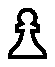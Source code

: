 % Converted from PostScript(TM) to MetaPost by pstoedit
% MetaPost backend contributed by Scott Pakin <scott+ps2ed_AT_pakin.org>
% pstoedit is Copyright (C) 1993 - 2020 Wolfgang Glunz <wglunz35_AT_pstoedit.net>

% Generate structured PostScript
prologues := 1;

% Display a given string with its *baseline* at a given location
% and with a given rotation angle
vardef showtext(expr origin)(expr angle)(expr string) =
  draw string infont defaultfont scaled defaultscale
    rotated angle shifted origin;
enddef;

beginfig(1);
drawoptions (withcolor (1.000000,1.000000,1.000000));
linecap := butt;
linejoin := mitered;
fill (14.156300,20.671900)..controls (12.527300,20.671900) and (11.203100,19.347700)..(11.203100,17.718800)
	..controls (11.203100,16.894501) and (11.550800,16.109400)..(12.156300,15.550800)
	--(10.480500,14.832000)--(10.480500,13.085900)--(12.460900,13.089800)
	..controls (11.296900,5.554690) and (7.957030,7.871090)..(7.957030,3.695310)
	--(20.449200,3.695310)..controls (20.449200,7.929690) and (17.027300,5.371090)..(15.855500,13.093800)
	--(17.835899,13.125000)--(17.835899,14.859400)--(16.179701,15.566400)
	..controls (16.773399,16.125000) and (17.109400,16.902300)..(17.109400,17.718800)
	..controls (17.109400,19.351601) and (15.789100,20.671900)..(14.156300,20.671900)
	--cycle;
fill (14.156300,20.671900)--cycle;
drawoptions (withcolor (0.000000,0.000000,0.000000));
pickup pencircle scaled 1.133860bp;
draw (14.156300,20.671900)..controls (12.527300,20.671900) and (11.203100,19.347700)..(11.203100,17.718800)
	..controls (11.203100,16.894501) and (11.550800,16.109400)..(12.156300,15.550800)
	--(10.480500,14.832000)--(10.480500,13.085900)--(12.460900,13.089800)
	..controls (11.296900,5.554690) and (7.957030,7.871090)..(7.957030,3.695310)
	--(20.449200,3.695310)..controls (20.449200,7.929690) and (17.027300,5.371090)..(15.855500,13.093800)
	--(17.835899,13.125000)--(17.835899,14.859400)--(16.179701,15.566400)
	..controls (16.773399,16.125000) and (17.109400,16.902300)..(17.109400,17.718800)
	..controls (17.109400,19.351601) and (15.789100,20.671900)..(14.156300,20.671900)
	--cycle;
draw (14.156300,20.671900);
endfig;
end
